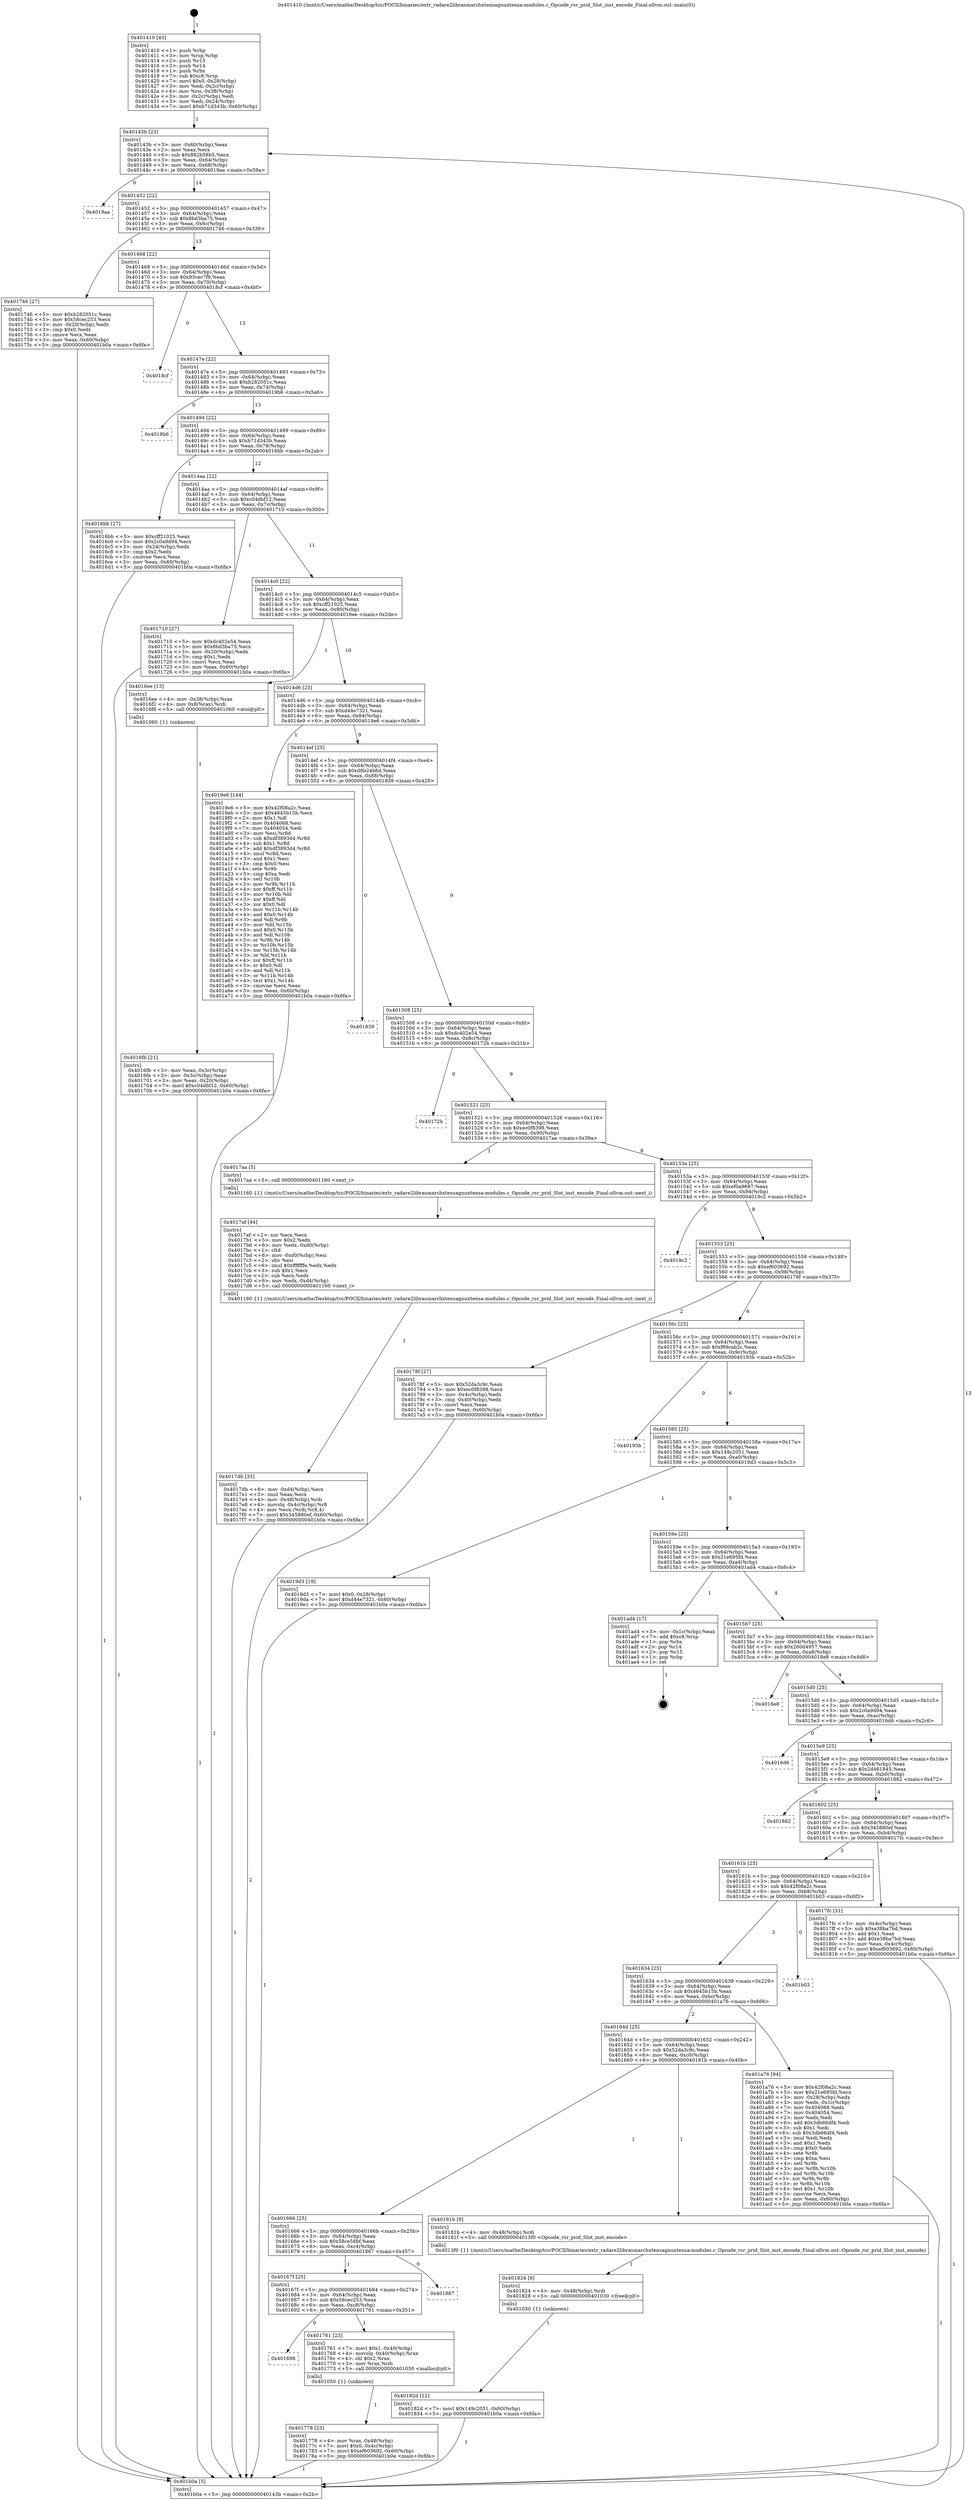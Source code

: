 digraph "0x401410" {
  label = "0x401410 (/mnt/c/Users/mathe/Desktop/tcc/POCII/binaries/extr_radare2librasmarchxtensagnuxtensa-modules.c_Opcode_rsr_prid_Slot_inst_encode_Final-ollvm.out::main(0))"
  labelloc = "t"
  node[shape=record]

  Entry [label="",width=0.3,height=0.3,shape=circle,fillcolor=black,style=filled]
  "0x40143b" [label="{
     0x40143b [23]\l
     | [instrs]\l
     &nbsp;&nbsp;0x40143b \<+3\>: mov -0x60(%rbp),%eax\l
     &nbsp;&nbsp;0x40143e \<+2\>: mov %eax,%ecx\l
     &nbsp;&nbsp;0x401440 \<+6\>: sub $0x882b58b5,%ecx\l
     &nbsp;&nbsp;0x401446 \<+3\>: mov %eax,-0x64(%rbp)\l
     &nbsp;&nbsp;0x401449 \<+3\>: mov %ecx,-0x68(%rbp)\l
     &nbsp;&nbsp;0x40144c \<+6\>: je 00000000004019aa \<main+0x59a\>\l
  }"]
  "0x4019aa" [label="{
     0x4019aa\l
  }", style=dashed]
  "0x401452" [label="{
     0x401452 [22]\l
     | [instrs]\l
     &nbsp;&nbsp;0x401452 \<+5\>: jmp 0000000000401457 \<main+0x47\>\l
     &nbsp;&nbsp;0x401457 \<+3\>: mov -0x64(%rbp),%eax\l
     &nbsp;&nbsp;0x40145a \<+5\>: sub $0x8bd3ba75,%eax\l
     &nbsp;&nbsp;0x40145f \<+3\>: mov %eax,-0x6c(%rbp)\l
     &nbsp;&nbsp;0x401462 \<+6\>: je 0000000000401746 \<main+0x336\>\l
  }"]
  Exit [label="",width=0.3,height=0.3,shape=circle,fillcolor=black,style=filled,peripheries=2]
  "0x401746" [label="{
     0x401746 [27]\l
     | [instrs]\l
     &nbsp;&nbsp;0x401746 \<+5\>: mov $0xb282051c,%eax\l
     &nbsp;&nbsp;0x40174b \<+5\>: mov $0x58cec253,%ecx\l
     &nbsp;&nbsp;0x401750 \<+3\>: mov -0x20(%rbp),%edx\l
     &nbsp;&nbsp;0x401753 \<+3\>: cmp $0x0,%edx\l
     &nbsp;&nbsp;0x401756 \<+3\>: cmove %ecx,%eax\l
     &nbsp;&nbsp;0x401759 \<+3\>: mov %eax,-0x60(%rbp)\l
     &nbsp;&nbsp;0x40175c \<+5\>: jmp 0000000000401b0a \<main+0x6fa\>\l
  }"]
  "0x401468" [label="{
     0x401468 [22]\l
     | [instrs]\l
     &nbsp;&nbsp;0x401468 \<+5\>: jmp 000000000040146d \<main+0x5d\>\l
     &nbsp;&nbsp;0x40146d \<+3\>: mov -0x64(%rbp),%eax\l
     &nbsp;&nbsp;0x401470 \<+5\>: sub $0x93cec7f9,%eax\l
     &nbsp;&nbsp;0x401475 \<+3\>: mov %eax,-0x70(%rbp)\l
     &nbsp;&nbsp;0x401478 \<+6\>: je 00000000004018cf \<main+0x4bf\>\l
  }"]
  "0x40182d" [label="{
     0x40182d [12]\l
     | [instrs]\l
     &nbsp;&nbsp;0x40182d \<+7\>: movl $0x149c2051,-0x60(%rbp)\l
     &nbsp;&nbsp;0x401834 \<+5\>: jmp 0000000000401b0a \<main+0x6fa\>\l
  }"]
  "0x4018cf" [label="{
     0x4018cf\l
  }", style=dashed]
  "0x40147e" [label="{
     0x40147e [22]\l
     | [instrs]\l
     &nbsp;&nbsp;0x40147e \<+5\>: jmp 0000000000401483 \<main+0x73\>\l
     &nbsp;&nbsp;0x401483 \<+3\>: mov -0x64(%rbp),%eax\l
     &nbsp;&nbsp;0x401486 \<+5\>: sub $0xb282051c,%eax\l
     &nbsp;&nbsp;0x40148b \<+3\>: mov %eax,-0x74(%rbp)\l
     &nbsp;&nbsp;0x40148e \<+6\>: je 00000000004019b6 \<main+0x5a6\>\l
  }"]
  "0x401824" [label="{
     0x401824 [9]\l
     | [instrs]\l
     &nbsp;&nbsp;0x401824 \<+4\>: mov -0x48(%rbp),%rdi\l
     &nbsp;&nbsp;0x401828 \<+5\>: call 0000000000401030 \<free@plt\>\l
     | [calls]\l
     &nbsp;&nbsp;0x401030 \{1\} (unknown)\l
  }"]
  "0x4019b6" [label="{
     0x4019b6\l
  }", style=dashed]
  "0x401494" [label="{
     0x401494 [22]\l
     | [instrs]\l
     &nbsp;&nbsp;0x401494 \<+5\>: jmp 0000000000401499 \<main+0x89\>\l
     &nbsp;&nbsp;0x401499 \<+3\>: mov -0x64(%rbp),%eax\l
     &nbsp;&nbsp;0x40149c \<+5\>: sub $0xb71d343b,%eax\l
     &nbsp;&nbsp;0x4014a1 \<+3\>: mov %eax,-0x78(%rbp)\l
     &nbsp;&nbsp;0x4014a4 \<+6\>: je 00000000004016bb \<main+0x2ab\>\l
  }"]
  "0x4017db" [label="{
     0x4017db [33]\l
     | [instrs]\l
     &nbsp;&nbsp;0x4017db \<+6\>: mov -0xd4(%rbp),%ecx\l
     &nbsp;&nbsp;0x4017e1 \<+3\>: imul %eax,%ecx\l
     &nbsp;&nbsp;0x4017e4 \<+4\>: mov -0x48(%rbp),%rdi\l
     &nbsp;&nbsp;0x4017e8 \<+4\>: movslq -0x4c(%rbp),%r8\l
     &nbsp;&nbsp;0x4017ec \<+4\>: mov %ecx,(%rdi,%r8,4)\l
     &nbsp;&nbsp;0x4017f0 \<+7\>: movl $0x345880ef,-0x60(%rbp)\l
     &nbsp;&nbsp;0x4017f7 \<+5\>: jmp 0000000000401b0a \<main+0x6fa\>\l
  }"]
  "0x4016bb" [label="{
     0x4016bb [27]\l
     | [instrs]\l
     &nbsp;&nbsp;0x4016bb \<+5\>: mov $0xcff21025,%eax\l
     &nbsp;&nbsp;0x4016c0 \<+5\>: mov $0x2c0a9d94,%ecx\l
     &nbsp;&nbsp;0x4016c5 \<+3\>: mov -0x24(%rbp),%edx\l
     &nbsp;&nbsp;0x4016c8 \<+3\>: cmp $0x2,%edx\l
     &nbsp;&nbsp;0x4016cb \<+3\>: cmovne %ecx,%eax\l
     &nbsp;&nbsp;0x4016ce \<+3\>: mov %eax,-0x60(%rbp)\l
     &nbsp;&nbsp;0x4016d1 \<+5\>: jmp 0000000000401b0a \<main+0x6fa\>\l
  }"]
  "0x4014aa" [label="{
     0x4014aa [22]\l
     | [instrs]\l
     &nbsp;&nbsp;0x4014aa \<+5\>: jmp 00000000004014af \<main+0x9f\>\l
     &nbsp;&nbsp;0x4014af \<+3\>: mov -0x64(%rbp),%eax\l
     &nbsp;&nbsp;0x4014b2 \<+5\>: sub $0xc04dbf12,%eax\l
     &nbsp;&nbsp;0x4014b7 \<+3\>: mov %eax,-0x7c(%rbp)\l
     &nbsp;&nbsp;0x4014ba \<+6\>: je 0000000000401710 \<main+0x300\>\l
  }"]
  "0x401b0a" [label="{
     0x401b0a [5]\l
     | [instrs]\l
     &nbsp;&nbsp;0x401b0a \<+5\>: jmp 000000000040143b \<main+0x2b\>\l
  }"]
  "0x401410" [label="{
     0x401410 [43]\l
     | [instrs]\l
     &nbsp;&nbsp;0x401410 \<+1\>: push %rbp\l
     &nbsp;&nbsp;0x401411 \<+3\>: mov %rsp,%rbp\l
     &nbsp;&nbsp;0x401414 \<+2\>: push %r15\l
     &nbsp;&nbsp;0x401416 \<+2\>: push %r14\l
     &nbsp;&nbsp;0x401418 \<+1\>: push %rbx\l
     &nbsp;&nbsp;0x401419 \<+7\>: sub $0xc8,%rsp\l
     &nbsp;&nbsp;0x401420 \<+7\>: movl $0x0,-0x28(%rbp)\l
     &nbsp;&nbsp;0x401427 \<+3\>: mov %edi,-0x2c(%rbp)\l
     &nbsp;&nbsp;0x40142a \<+4\>: mov %rsi,-0x38(%rbp)\l
     &nbsp;&nbsp;0x40142e \<+3\>: mov -0x2c(%rbp),%edi\l
     &nbsp;&nbsp;0x401431 \<+3\>: mov %edi,-0x24(%rbp)\l
     &nbsp;&nbsp;0x401434 \<+7\>: movl $0xb71d343b,-0x60(%rbp)\l
  }"]
  "0x4017af" [label="{
     0x4017af [44]\l
     | [instrs]\l
     &nbsp;&nbsp;0x4017af \<+2\>: xor %ecx,%ecx\l
     &nbsp;&nbsp;0x4017b1 \<+5\>: mov $0x2,%edx\l
     &nbsp;&nbsp;0x4017b6 \<+6\>: mov %edx,-0xd0(%rbp)\l
     &nbsp;&nbsp;0x4017bc \<+1\>: cltd\l
     &nbsp;&nbsp;0x4017bd \<+6\>: mov -0xd0(%rbp),%esi\l
     &nbsp;&nbsp;0x4017c3 \<+2\>: idiv %esi\l
     &nbsp;&nbsp;0x4017c5 \<+6\>: imul $0xfffffffe,%edx,%edx\l
     &nbsp;&nbsp;0x4017cb \<+3\>: sub $0x1,%ecx\l
     &nbsp;&nbsp;0x4017ce \<+2\>: sub %ecx,%edx\l
     &nbsp;&nbsp;0x4017d0 \<+6\>: mov %edx,-0xd4(%rbp)\l
     &nbsp;&nbsp;0x4017d6 \<+5\>: call 0000000000401160 \<next_i\>\l
     | [calls]\l
     &nbsp;&nbsp;0x401160 \{1\} (/mnt/c/Users/mathe/Desktop/tcc/POCII/binaries/extr_radare2librasmarchxtensagnuxtensa-modules.c_Opcode_rsr_prid_Slot_inst_encode_Final-ollvm.out::next_i)\l
  }"]
  "0x401710" [label="{
     0x401710 [27]\l
     | [instrs]\l
     &nbsp;&nbsp;0x401710 \<+5\>: mov $0xdc402e54,%eax\l
     &nbsp;&nbsp;0x401715 \<+5\>: mov $0x8bd3ba75,%ecx\l
     &nbsp;&nbsp;0x40171a \<+3\>: mov -0x20(%rbp),%edx\l
     &nbsp;&nbsp;0x40171d \<+3\>: cmp $0x1,%edx\l
     &nbsp;&nbsp;0x401720 \<+3\>: cmovl %ecx,%eax\l
     &nbsp;&nbsp;0x401723 \<+3\>: mov %eax,-0x60(%rbp)\l
     &nbsp;&nbsp;0x401726 \<+5\>: jmp 0000000000401b0a \<main+0x6fa\>\l
  }"]
  "0x4014c0" [label="{
     0x4014c0 [22]\l
     | [instrs]\l
     &nbsp;&nbsp;0x4014c0 \<+5\>: jmp 00000000004014c5 \<main+0xb5\>\l
     &nbsp;&nbsp;0x4014c5 \<+3\>: mov -0x64(%rbp),%eax\l
     &nbsp;&nbsp;0x4014c8 \<+5\>: sub $0xcff21025,%eax\l
     &nbsp;&nbsp;0x4014cd \<+3\>: mov %eax,-0x80(%rbp)\l
     &nbsp;&nbsp;0x4014d0 \<+6\>: je 00000000004016ee \<main+0x2de\>\l
  }"]
  "0x401778" [label="{
     0x401778 [23]\l
     | [instrs]\l
     &nbsp;&nbsp;0x401778 \<+4\>: mov %rax,-0x48(%rbp)\l
     &nbsp;&nbsp;0x40177c \<+7\>: movl $0x0,-0x4c(%rbp)\l
     &nbsp;&nbsp;0x401783 \<+7\>: movl $0xef603692,-0x60(%rbp)\l
     &nbsp;&nbsp;0x40178a \<+5\>: jmp 0000000000401b0a \<main+0x6fa\>\l
  }"]
  "0x4016ee" [label="{
     0x4016ee [13]\l
     | [instrs]\l
     &nbsp;&nbsp;0x4016ee \<+4\>: mov -0x38(%rbp),%rax\l
     &nbsp;&nbsp;0x4016f2 \<+4\>: mov 0x8(%rax),%rdi\l
     &nbsp;&nbsp;0x4016f6 \<+5\>: call 0000000000401060 \<atoi@plt\>\l
     | [calls]\l
     &nbsp;&nbsp;0x401060 \{1\} (unknown)\l
  }"]
  "0x4014d6" [label="{
     0x4014d6 [25]\l
     | [instrs]\l
     &nbsp;&nbsp;0x4014d6 \<+5\>: jmp 00000000004014db \<main+0xcb\>\l
     &nbsp;&nbsp;0x4014db \<+3\>: mov -0x64(%rbp),%eax\l
     &nbsp;&nbsp;0x4014de \<+5\>: sub $0xd44e7321,%eax\l
     &nbsp;&nbsp;0x4014e3 \<+6\>: mov %eax,-0x84(%rbp)\l
     &nbsp;&nbsp;0x4014e9 \<+6\>: je 00000000004019e6 \<main+0x5d6\>\l
  }"]
  "0x4016fb" [label="{
     0x4016fb [21]\l
     | [instrs]\l
     &nbsp;&nbsp;0x4016fb \<+3\>: mov %eax,-0x3c(%rbp)\l
     &nbsp;&nbsp;0x4016fe \<+3\>: mov -0x3c(%rbp),%eax\l
     &nbsp;&nbsp;0x401701 \<+3\>: mov %eax,-0x20(%rbp)\l
     &nbsp;&nbsp;0x401704 \<+7\>: movl $0xc04dbf12,-0x60(%rbp)\l
     &nbsp;&nbsp;0x40170b \<+5\>: jmp 0000000000401b0a \<main+0x6fa\>\l
  }"]
  "0x401698" [label="{
     0x401698\l
  }", style=dashed]
  "0x4019e6" [label="{
     0x4019e6 [144]\l
     | [instrs]\l
     &nbsp;&nbsp;0x4019e6 \<+5\>: mov $0x42f08a2c,%eax\l
     &nbsp;&nbsp;0x4019eb \<+5\>: mov $0x4645b15b,%ecx\l
     &nbsp;&nbsp;0x4019f0 \<+2\>: mov $0x1,%dl\l
     &nbsp;&nbsp;0x4019f2 \<+7\>: mov 0x404068,%esi\l
     &nbsp;&nbsp;0x4019f9 \<+7\>: mov 0x404054,%edi\l
     &nbsp;&nbsp;0x401a00 \<+3\>: mov %esi,%r8d\l
     &nbsp;&nbsp;0x401a03 \<+7\>: sub $0xdf3893d4,%r8d\l
     &nbsp;&nbsp;0x401a0a \<+4\>: sub $0x1,%r8d\l
     &nbsp;&nbsp;0x401a0e \<+7\>: add $0xdf3893d4,%r8d\l
     &nbsp;&nbsp;0x401a15 \<+4\>: imul %r8d,%esi\l
     &nbsp;&nbsp;0x401a19 \<+3\>: and $0x1,%esi\l
     &nbsp;&nbsp;0x401a1c \<+3\>: cmp $0x0,%esi\l
     &nbsp;&nbsp;0x401a1f \<+4\>: sete %r9b\l
     &nbsp;&nbsp;0x401a23 \<+3\>: cmp $0xa,%edi\l
     &nbsp;&nbsp;0x401a26 \<+4\>: setl %r10b\l
     &nbsp;&nbsp;0x401a2a \<+3\>: mov %r9b,%r11b\l
     &nbsp;&nbsp;0x401a2d \<+4\>: xor $0xff,%r11b\l
     &nbsp;&nbsp;0x401a31 \<+3\>: mov %r10b,%bl\l
     &nbsp;&nbsp;0x401a34 \<+3\>: xor $0xff,%bl\l
     &nbsp;&nbsp;0x401a37 \<+3\>: xor $0x0,%dl\l
     &nbsp;&nbsp;0x401a3a \<+3\>: mov %r11b,%r14b\l
     &nbsp;&nbsp;0x401a3d \<+4\>: and $0x0,%r14b\l
     &nbsp;&nbsp;0x401a41 \<+3\>: and %dl,%r9b\l
     &nbsp;&nbsp;0x401a44 \<+3\>: mov %bl,%r15b\l
     &nbsp;&nbsp;0x401a47 \<+4\>: and $0x0,%r15b\l
     &nbsp;&nbsp;0x401a4b \<+3\>: and %dl,%r10b\l
     &nbsp;&nbsp;0x401a4e \<+3\>: or %r9b,%r14b\l
     &nbsp;&nbsp;0x401a51 \<+3\>: or %r10b,%r15b\l
     &nbsp;&nbsp;0x401a54 \<+3\>: xor %r15b,%r14b\l
     &nbsp;&nbsp;0x401a57 \<+3\>: or %bl,%r11b\l
     &nbsp;&nbsp;0x401a5a \<+4\>: xor $0xff,%r11b\l
     &nbsp;&nbsp;0x401a5e \<+3\>: or $0x0,%dl\l
     &nbsp;&nbsp;0x401a61 \<+3\>: and %dl,%r11b\l
     &nbsp;&nbsp;0x401a64 \<+3\>: or %r11b,%r14b\l
     &nbsp;&nbsp;0x401a67 \<+4\>: test $0x1,%r14b\l
     &nbsp;&nbsp;0x401a6b \<+3\>: cmovne %ecx,%eax\l
     &nbsp;&nbsp;0x401a6e \<+3\>: mov %eax,-0x60(%rbp)\l
     &nbsp;&nbsp;0x401a71 \<+5\>: jmp 0000000000401b0a \<main+0x6fa\>\l
  }"]
  "0x4014ef" [label="{
     0x4014ef [25]\l
     | [instrs]\l
     &nbsp;&nbsp;0x4014ef \<+5\>: jmp 00000000004014f4 \<main+0xe4\>\l
     &nbsp;&nbsp;0x4014f4 \<+3\>: mov -0x64(%rbp),%eax\l
     &nbsp;&nbsp;0x4014f7 \<+5\>: sub $0xd8b24b6d,%eax\l
     &nbsp;&nbsp;0x4014fc \<+6\>: mov %eax,-0x88(%rbp)\l
     &nbsp;&nbsp;0x401502 \<+6\>: je 0000000000401839 \<main+0x429\>\l
  }"]
  "0x401761" [label="{
     0x401761 [23]\l
     | [instrs]\l
     &nbsp;&nbsp;0x401761 \<+7\>: movl $0x1,-0x40(%rbp)\l
     &nbsp;&nbsp;0x401768 \<+4\>: movslq -0x40(%rbp),%rax\l
     &nbsp;&nbsp;0x40176c \<+4\>: shl $0x2,%rax\l
     &nbsp;&nbsp;0x401770 \<+3\>: mov %rax,%rdi\l
     &nbsp;&nbsp;0x401773 \<+5\>: call 0000000000401050 \<malloc@plt\>\l
     | [calls]\l
     &nbsp;&nbsp;0x401050 \{1\} (unknown)\l
  }"]
  "0x401839" [label="{
     0x401839\l
  }", style=dashed]
  "0x401508" [label="{
     0x401508 [25]\l
     | [instrs]\l
     &nbsp;&nbsp;0x401508 \<+5\>: jmp 000000000040150d \<main+0xfd\>\l
     &nbsp;&nbsp;0x40150d \<+3\>: mov -0x64(%rbp),%eax\l
     &nbsp;&nbsp;0x401510 \<+5\>: sub $0xdc402e54,%eax\l
     &nbsp;&nbsp;0x401515 \<+6\>: mov %eax,-0x8c(%rbp)\l
     &nbsp;&nbsp;0x40151b \<+6\>: je 000000000040172b \<main+0x31b\>\l
  }"]
  "0x40167f" [label="{
     0x40167f [25]\l
     | [instrs]\l
     &nbsp;&nbsp;0x40167f \<+5\>: jmp 0000000000401684 \<main+0x274\>\l
     &nbsp;&nbsp;0x401684 \<+3\>: mov -0x64(%rbp),%eax\l
     &nbsp;&nbsp;0x401687 \<+5\>: sub $0x58cec253,%eax\l
     &nbsp;&nbsp;0x40168c \<+6\>: mov %eax,-0xc8(%rbp)\l
     &nbsp;&nbsp;0x401692 \<+6\>: je 0000000000401761 \<main+0x351\>\l
  }"]
  "0x40172b" [label="{
     0x40172b\l
  }", style=dashed]
  "0x401521" [label="{
     0x401521 [25]\l
     | [instrs]\l
     &nbsp;&nbsp;0x401521 \<+5\>: jmp 0000000000401526 \<main+0x116\>\l
     &nbsp;&nbsp;0x401526 \<+3\>: mov -0x64(%rbp),%eax\l
     &nbsp;&nbsp;0x401529 \<+5\>: sub $0xec0f8398,%eax\l
     &nbsp;&nbsp;0x40152e \<+6\>: mov %eax,-0x90(%rbp)\l
     &nbsp;&nbsp;0x401534 \<+6\>: je 00000000004017aa \<main+0x39a\>\l
  }"]
  "0x401867" [label="{
     0x401867\l
  }", style=dashed]
  "0x4017aa" [label="{
     0x4017aa [5]\l
     | [instrs]\l
     &nbsp;&nbsp;0x4017aa \<+5\>: call 0000000000401160 \<next_i\>\l
     | [calls]\l
     &nbsp;&nbsp;0x401160 \{1\} (/mnt/c/Users/mathe/Desktop/tcc/POCII/binaries/extr_radare2librasmarchxtensagnuxtensa-modules.c_Opcode_rsr_prid_Slot_inst_encode_Final-ollvm.out::next_i)\l
  }"]
  "0x40153a" [label="{
     0x40153a [25]\l
     | [instrs]\l
     &nbsp;&nbsp;0x40153a \<+5\>: jmp 000000000040153f \<main+0x12f\>\l
     &nbsp;&nbsp;0x40153f \<+3\>: mov -0x64(%rbp),%eax\l
     &nbsp;&nbsp;0x401542 \<+5\>: sub $0xef0a9697,%eax\l
     &nbsp;&nbsp;0x401547 \<+6\>: mov %eax,-0x94(%rbp)\l
     &nbsp;&nbsp;0x40154d \<+6\>: je 00000000004019c2 \<main+0x5b2\>\l
  }"]
  "0x401666" [label="{
     0x401666 [25]\l
     | [instrs]\l
     &nbsp;&nbsp;0x401666 \<+5\>: jmp 000000000040166b \<main+0x25b\>\l
     &nbsp;&nbsp;0x40166b \<+3\>: mov -0x64(%rbp),%eax\l
     &nbsp;&nbsp;0x40166e \<+5\>: sub $0x58ce58bf,%eax\l
     &nbsp;&nbsp;0x401673 \<+6\>: mov %eax,-0xc4(%rbp)\l
     &nbsp;&nbsp;0x401679 \<+6\>: je 0000000000401867 \<main+0x457\>\l
  }"]
  "0x4019c2" [label="{
     0x4019c2\l
  }", style=dashed]
  "0x401553" [label="{
     0x401553 [25]\l
     | [instrs]\l
     &nbsp;&nbsp;0x401553 \<+5\>: jmp 0000000000401558 \<main+0x148\>\l
     &nbsp;&nbsp;0x401558 \<+3\>: mov -0x64(%rbp),%eax\l
     &nbsp;&nbsp;0x40155b \<+5\>: sub $0xef603692,%eax\l
     &nbsp;&nbsp;0x401560 \<+6\>: mov %eax,-0x98(%rbp)\l
     &nbsp;&nbsp;0x401566 \<+6\>: je 000000000040178f \<main+0x37f\>\l
  }"]
  "0x40181b" [label="{
     0x40181b [9]\l
     | [instrs]\l
     &nbsp;&nbsp;0x40181b \<+4\>: mov -0x48(%rbp),%rdi\l
     &nbsp;&nbsp;0x40181f \<+5\>: call 00000000004013f0 \<Opcode_rsr_prid_Slot_inst_encode\>\l
     | [calls]\l
     &nbsp;&nbsp;0x4013f0 \{1\} (/mnt/c/Users/mathe/Desktop/tcc/POCII/binaries/extr_radare2librasmarchxtensagnuxtensa-modules.c_Opcode_rsr_prid_Slot_inst_encode_Final-ollvm.out::Opcode_rsr_prid_Slot_inst_encode)\l
  }"]
  "0x40178f" [label="{
     0x40178f [27]\l
     | [instrs]\l
     &nbsp;&nbsp;0x40178f \<+5\>: mov $0x52da3c9c,%eax\l
     &nbsp;&nbsp;0x401794 \<+5\>: mov $0xec0f8398,%ecx\l
     &nbsp;&nbsp;0x401799 \<+3\>: mov -0x4c(%rbp),%edx\l
     &nbsp;&nbsp;0x40179c \<+3\>: cmp -0x40(%rbp),%edx\l
     &nbsp;&nbsp;0x40179f \<+3\>: cmovl %ecx,%eax\l
     &nbsp;&nbsp;0x4017a2 \<+3\>: mov %eax,-0x60(%rbp)\l
     &nbsp;&nbsp;0x4017a5 \<+5\>: jmp 0000000000401b0a \<main+0x6fa\>\l
  }"]
  "0x40156c" [label="{
     0x40156c [25]\l
     | [instrs]\l
     &nbsp;&nbsp;0x40156c \<+5\>: jmp 0000000000401571 \<main+0x161\>\l
     &nbsp;&nbsp;0x401571 \<+3\>: mov -0x64(%rbp),%eax\l
     &nbsp;&nbsp;0x401574 \<+5\>: sub $0xf69cab2c,%eax\l
     &nbsp;&nbsp;0x401579 \<+6\>: mov %eax,-0x9c(%rbp)\l
     &nbsp;&nbsp;0x40157f \<+6\>: je 000000000040193b \<main+0x52b\>\l
  }"]
  "0x40164d" [label="{
     0x40164d [25]\l
     | [instrs]\l
     &nbsp;&nbsp;0x40164d \<+5\>: jmp 0000000000401652 \<main+0x242\>\l
     &nbsp;&nbsp;0x401652 \<+3\>: mov -0x64(%rbp),%eax\l
     &nbsp;&nbsp;0x401655 \<+5\>: sub $0x52da3c9c,%eax\l
     &nbsp;&nbsp;0x40165a \<+6\>: mov %eax,-0xc0(%rbp)\l
     &nbsp;&nbsp;0x401660 \<+6\>: je 000000000040181b \<main+0x40b\>\l
  }"]
  "0x40193b" [label="{
     0x40193b\l
  }", style=dashed]
  "0x401585" [label="{
     0x401585 [25]\l
     | [instrs]\l
     &nbsp;&nbsp;0x401585 \<+5\>: jmp 000000000040158a \<main+0x17a\>\l
     &nbsp;&nbsp;0x40158a \<+3\>: mov -0x64(%rbp),%eax\l
     &nbsp;&nbsp;0x40158d \<+5\>: sub $0x149c2051,%eax\l
     &nbsp;&nbsp;0x401592 \<+6\>: mov %eax,-0xa0(%rbp)\l
     &nbsp;&nbsp;0x401598 \<+6\>: je 00000000004019d3 \<main+0x5c3\>\l
  }"]
  "0x401a76" [label="{
     0x401a76 [94]\l
     | [instrs]\l
     &nbsp;&nbsp;0x401a76 \<+5\>: mov $0x42f08a2c,%eax\l
     &nbsp;&nbsp;0x401a7b \<+5\>: mov $0x21e695fd,%ecx\l
     &nbsp;&nbsp;0x401a80 \<+3\>: mov -0x28(%rbp),%edx\l
     &nbsp;&nbsp;0x401a83 \<+3\>: mov %edx,-0x1c(%rbp)\l
     &nbsp;&nbsp;0x401a86 \<+7\>: mov 0x404068,%edx\l
     &nbsp;&nbsp;0x401a8d \<+7\>: mov 0x404054,%esi\l
     &nbsp;&nbsp;0x401a94 \<+2\>: mov %edx,%edi\l
     &nbsp;&nbsp;0x401a96 \<+6\>: add $0x3db66df4,%edi\l
     &nbsp;&nbsp;0x401a9c \<+3\>: sub $0x1,%edi\l
     &nbsp;&nbsp;0x401a9f \<+6\>: sub $0x3db66df4,%edi\l
     &nbsp;&nbsp;0x401aa5 \<+3\>: imul %edi,%edx\l
     &nbsp;&nbsp;0x401aa8 \<+3\>: and $0x1,%edx\l
     &nbsp;&nbsp;0x401aab \<+3\>: cmp $0x0,%edx\l
     &nbsp;&nbsp;0x401aae \<+4\>: sete %r8b\l
     &nbsp;&nbsp;0x401ab2 \<+3\>: cmp $0xa,%esi\l
     &nbsp;&nbsp;0x401ab5 \<+4\>: setl %r9b\l
     &nbsp;&nbsp;0x401ab9 \<+3\>: mov %r8b,%r10b\l
     &nbsp;&nbsp;0x401abc \<+3\>: and %r9b,%r10b\l
     &nbsp;&nbsp;0x401abf \<+3\>: xor %r9b,%r8b\l
     &nbsp;&nbsp;0x401ac2 \<+3\>: or %r8b,%r10b\l
     &nbsp;&nbsp;0x401ac5 \<+4\>: test $0x1,%r10b\l
     &nbsp;&nbsp;0x401ac9 \<+3\>: cmovne %ecx,%eax\l
     &nbsp;&nbsp;0x401acc \<+3\>: mov %eax,-0x60(%rbp)\l
     &nbsp;&nbsp;0x401acf \<+5\>: jmp 0000000000401b0a \<main+0x6fa\>\l
  }"]
  "0x4019d3" [label="{
     0x4019d3 [19]\l
     | [instrs]\l
     &nbsp;&nbsp;0x4019d3 \<+7\>: movl $0x0,-0x28(%rbp)\l
     &nbsp;&nbsp;0x4019da \<+7\>: movl $0xd44e7321,-0x60(%rbp)\l
     &nbsp;&nbsp;0x4019e1 \<+5\>: jmp 0000000000401b0a \<main+0x6fa\>\l
  }"]
  "0x40159e" [label="{
     0x40159e [25]\l
     | [instrs]\l
     &nbsp;&nbsp;0x40159e \<+5\>: jmp 00000000004015a3 \<main+0x193\>\l
     &nbsp;&nbsp;0x4015a3 \<+3\>: mov -0x64(%rbp),%eax\l
     &nbsp;&nbsp;0x4015a6 \<+5\>: sub $0x21e695fd,%eax\l
     &nbsp;&nbsp;0x4015ab \<+6\>: mov %eax,-0xa4(%rbp)\l
     &nbsp;&nbsp;0x4015b1 \<+6\>: je 0000000000401ad4 \<main+0x6c4\>\l
  }"]
  "0x401634" [label="{
     0x401634 [25]\l
     | [instrs]\l
     &nbsp;&nbsp;0x401634 \<+5\>: jmp 0000000000401639 \<main+0x229\>\l
     &nbsp;&nbsp;0x401639 \<+3\>: mov -0x64(%rbp),%eax\l
     &nbsp;&nbsp;0x40163c \<+5\>: sub $0x4645b15b,%eax\l
     &nbsp;&nbsp;0x401641 \<+6\>: mov %eax,-0xbc(%rbp)\l
     &nbsp;&nbsp;0x401647 \<+6\>: je 0000000000401a76 \<main+0x666\>\l
  }"]
  "0x401ad4" [label="{
     0x401ad4 [17]\l
     | [instrs]\l
     &nbsp;&nbsp;0x401ad4 \<+3\>: mov -0x1c(%rbp),%eax\l
     &nbsp;&nbsp;0x401ad7 \<+7\>: add $0xc8,%rsp\l
     &nbsp;&nbsp;0x401ade \<+1\>: pop %rbx\l
     &nbsp;&nbsp;0x401adf \<+2\>: pop %r14\l
     &nbsp;&nbsp;0x401ae1 \<+2\>: pop %r15\l
     &nbsp;&nbsp;0x401ae3 \<+1\>: pop %rbp\l
     &nbsp;&nbsp;0x401ae4 \<+1\>: ret\l
  }"]
  "0x4015b7" [label="{
     0x4015b7 [25]\l
     | [instrs]\l
     &nbsp;&nbsp;0x4015b7 \<+5\>: jmp 00000000004015bc \<main+0x1ac\>\l
     &nbsp;&nbsp;0x4015bc \<+3\>: mov -0x64(%rbp),%eax\l
     &nbsp;&nbsp;0x4015bf \<+5\>: sub $0x260d4957,%eax\l
     &nbsp;&nbsp;0x4015c4 \<+6\>: mov %eax,-0xa8(%rbp)\l
     &nbsp;&nbsp;0x4015ca \<+6\>: je 00000000004018e8 \<main+0x4d8\>\l
  }"]
  "0x401b03" [label="{
     0x401b03\l
  }", style=dashed]
  "0x4018e8" [label="{
     0x4018e8\l
  }", style=dashed]
  "0x4015d0" [label="{
     0x4015d0 [25]\l
     | [instrs]\l
     &nbsp;&nbsp;0x4015d0 \<+5\>: jmp 00000000004015d5 \<main+0x1c5\>\l
     &nbsp;&nbsp;0x4015d5 \<+3\>: mov -0x64(%rbp),%eax\l
     &nbsp;&nbsp;0x4015d8 \<+5\>: sub $0x2c0a9d94,%eax\l
     &nbsp;&nbsp;0x4015dd \<+6\>: mov %eax,-0xac(%rbp)\l
     &nbsp;&nbsp;0x4015e3 \<+6\>: je 00000000004016d6 \<main+0x2c6\>\l
  }"]
  "0x40161b" [label="{
     0x40161b [25]\l
     | [instrs]\l
     &nbsp;&nbsp;0x40161b \<+5\>: jmp 0000000000401620 \<main+0x210\>\l
     &nbsp;&nbsp;0x401620 \<+3\>: mov -0x64(%rbp),%eax\l
     &nbsp;&nbsp;0x401623 \<+5\>: sub $0x42f08a2c,%eax\l
     &nbsp;&nbsp;0x401628 \<+6\>: mov %eax,-0xb8(%rbp)\l
     &nbsp;&nbsp;0x40162e \<+6\>: je 0000000000401b03 \<main+0x6f3\>\l
  }"]
  "0x4016d6" [label="{
     0x4016d6\l
  }", style=dashed]
  "0x4015e9" [label="{
     0x4015e9 [25]\l
     | [instrs]\l
     &nbsp;&nbsp;0x4015e9 \<+5\>: jmp 00000000004015ee \<main+0x1de\>\l
     &nbsp;&nbsp;0x4015ee \<+3\>: mov -0x64(%rbp),%eax\l
     &nbsp;&nbsp;0x4015f1 \<+5\>: sub $0x2d461845,%eax\l
     &nbsp;&nbsp;0x4015f6 \<+6\>: mov %eax,-0xb0(%rbp)\l
     &nbsp;&nbsp;0x4015fc \<+6\>: je 0000000000401882 \<main+0x472\>\l
  }"]
  "0x4017fc" [label="{
     0x4017fc [31]\l
     | [instrs]\l
     &nbsp;&nbsp;0x4017fc \<+3\>: mov -0x4c(%rbp),%eax\l
     &nbsp;&nbsp;0x4017ff \<+5\>: sub $0xe38ba7bd,%eax\l
     &nbsp;&nbsp;0x401804 \<+3\>: add $0x1,%eax\l
     &nbsp;&nbsp;0x401807 \<+5\>: add $0xe38ba7bd,%eax\l
     &nbsp;&nbsp;0x40180c \<+3\>: mov %eax,-0x4c(%rbp)\l
     &nbsp;&nbsp;0x40180f \<+7\>: movl $0xef603692,-0x60(%rbp)\l
     &nbsp;&nbsp;0x401816 \<+5\>: jmp 0000000000401b0a \<main+0x6fa\>\l
  }"]
  "0x401882" [label="{
     0x401882\l
  }", style=dashed]
  "0x401602" [label="{
     0x401602 [25]\l
     | [instrs]\l
     &nbsp;&nbsp;0x401602 \<+5\>: jmp 0000000000401607 \<main+0x1f7\>\l
     &nbsp;&nbsp;0x401607 \<+3\>: mov -0x64(%rbp),%eax\l
     &nbsp;&nbsp;0x40160a \<+5\>: sub $0x345880ef,%eax\l
     &nbsp;&nbsp;0x40160f \<+6\>: mov %eax,-0xb4(%rbp)\l
     &nbsp;&nbsp;0x401615 \<+6\>: je 00000000004017fc \<main+0x3ec\>\l
  }"]
  Entry -> "0x401410" [label=" 1"]
  "0x40143b" -> "0x4019aa" [label=" 0"]
  "0x40143b" -> "0x401452" [label=" 14"]
  "0x401ad4" -> Exit [label=" 1"]
  "0x401452" -> "0x401746" [label=" 1"]
  "0x401452" -> "0x401468" [label=" 13"]
  "0x401a76" -> "0x401b0a" [label=" 1"]
  "0x401468" -> "0x4018cf" [label=" 0"]
  "0x401468" -> "0x40147e" [label=" 13"]
  "0x4019e6" -> "0x401b0a" [label=" 1"]
  "0x40147e" -> "0x4019b6" [label=" 0"]
  "0x40147e" -> "0x401494" [label=" 13"]
  "0x4019d3" -> "0x401b0a" [label=" 1"]
  "0x401494" -> "0x4016bb" [label=" 1"]
  "0x401494" -> "0x4014aa" [label=" 12"]
  "0x4016bb" -> "0x401b0a" [label=" 1"]
  "0x401410" -> "0x40143b" [label=" 1"]
  "0x401b0a" -> "0x40143b" [label=" 13"]
  "0x40182d" -> "0x401b0a" [label=" 1"]
  "0x4014aa" -> "0x401710" [label=" 1"]
  "0x4014aa" -> "0x4014c0" [label=" 11"]
  "0x401824" -> "0x40182d" [label=" 1"]
  "0x4014c0" -> "0x4016ee" [label=" 1"]
  "0x4014c0" -> "0x4014d6" [label=" 10"]
  "0x4016ee" -> "0x4016fb" [label=" 1"]
  "0x4016fb" -> "0x401b0a" [label=" 1"]
  "0x401710" -> "0x401b0a" [label=" 1"]
  "0x401746" -> "0x401b0a" [label=" 1"]
  "0x40181b" -> "0x401824" [label=" 1"]
  "0x4014d6" -> "0x4019e6" [label=" 1"]
  "0x4014d6" -> "0x4014ef" [label=" 9"]
  "0x4017fc" -> "0x401b0a" [label=" 1"]
  "0x4014ef" -> "0x401839" [label=" 0"]
  "0x4014ef" -> "0x401508" [label=" 9"]
  "0x4017db" -> "0x401b0a" [label=" 1"]
  "0x401508" -> "0x40172b" [label=" 0"]
  "0x401508" -> "0x401521" [label=" 9"]
  "0x4017aa" -> "0x4017af" [label=" 1"]
  "0x401521" -> "0x4017aa" [label=" 1"]
  "0x401521" -> "0x40153a" [label=" 8"]
  "0x40178f" -> "0x401b0a" [label=" 2"]
  "0x40153a" -> "0x4019c2" [label=" 0"]
  "0x40153a" -> "0x401553" [label=" 8"]
  "0x401761" -> "0x401778" [label=" 1"]
  "0x401553" -> "0x40178f" [label=" 2"]
  "0x401553" -> "0x40156c" [label=" 6"]
  "0x40167f" -> "0x401698" [label=" 0"]
  "0x40156c" -> "0x40193b" [label=" 0"]
  "0x40156c" -> "0x401585" [label=" 6"]
  "0x4017af" -> "0x4017db" [label=" 1"]
  "0x401585" -> "0x4019d3" [label=" 1"]
  "0x401585" -> "0x40159e" [label=" 5"]
  "0x401666" -> "0x40167f" [label=" 1"]
  "0x40159e" -> "0x401ad4" [label=" 1"]
  "0x40159e" -> "0x4015b7" [label=" 4"]
  "0x401778" -> "0x401b0a" [label=" 1"]
  "0x4015b7" -> "0x4018e8" [label=" 0"]
  "0x4015b7" -> "0x4015d0" [label=" 4"]
  "0x40164d" -> "0x401666" [label=" 1"]
  "0x4015d0" -> "0x4016d6" [label=" 0"]
  "0x4015d0" -> "0x4015e9" [label=" 4"]
  "0x40167f" -> "0x401761" [label=" 1"]
  "0x4015e9" -> "0x401882" [label=" 0"]
  "0x4015e9" -> "0x401602" [label=" 4"]
  "0x401634" -> "0x40164d" [label=" 2"]
  "0x401602" -> "0x4017fc" [label=" 1"]
  "0x401602" -> "0x40161b" [label=" 3"]
  "0x40164d" -> "0x40181b" [label=" 1"]
  "0x40161b" -> "0x401b03" [label=" 0"]
  "0x40161b" -> "0x401634" [label=" 3"]
  "0x401666" -> "0x401867" [label=" 0"]
  "0x401634" -> "0x401a76" [label=" 1"]
}
